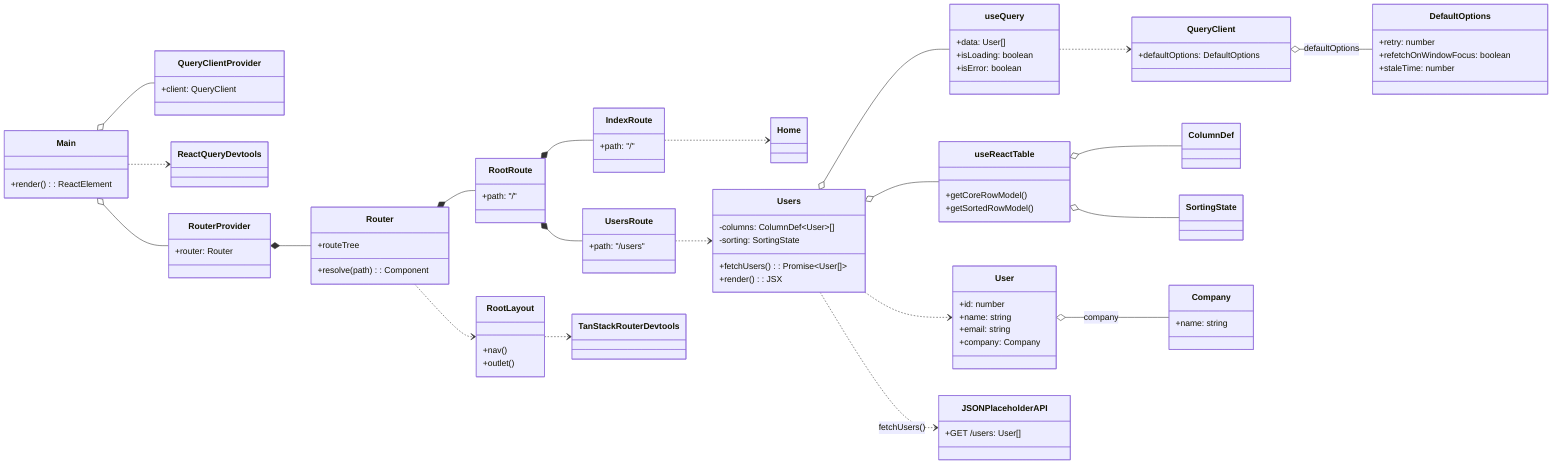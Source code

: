 classDiagram
direction LR

class Main {
  +render(): ReactElement
}

class QueryClientProvider {
  +client: QueryClient
}

class QueryClient {
  %% Mermaidのクラス図では属性の型にオブジェクトリテラル({})は使えないため、
  %% 別クラス(DefaultOptions)として表現する
  +defaultOptions: DefaultOptions
}

class ReactQueryDevtools

class RouterProvider {
  +router: Router
}

class Router {
  +routeTree
  +resolve(path): Component
}

class RootRoute { +path: "/" }
class IndexRoute { +path: "/" }
class UsersRoute { +path: "/users" }

class RootLayout {
  +nav()
  +outlet()
}

class TanStackRouterDevtools

class Home

class Users {
  -columns: ColumnDef~User~[]
  -sorting: SortingState
  +fetchUsers(): Promise~User[]~
  +render(): JSX
}

class useQuery {
  +data: User[]
  +isLoading: boolean
  +isError: boolean
}

class useReactTable {
  +getCoreRowModel()
  +getSortedRowModel()
}

class ColumnDef
class SortingState

class User {
  +id: number
  +name: string
  +email: string
  %% company もオブジェクトリテラルを使わず別クラスへ
  +company: Company
}

class DefaultOptions {
  +retry: number
  +refetchOnWindowFocus: boolean
  +staleTime: number
}

class Company {
  +name: string
}

class JSONPlaceholderAPI {
  +GET /users: User[]
}

Main o-- QueryClientProvider
Main o-- RouterProvider
Main ..> ReactQueryDevtools
RouterProvider *-- Router
Router *-- RootRoute
RootRoute *-- IndexRoute
RootRoute *-- UsersRoute
Router ..> RootLayout
RootLayout ..> TanStackRouterDevtools
IndexRoute ..> Home
UsersRoute ..> Users
Users o-- useQuery
Users o-- useReactTable
useReactTable o-- ColumnDef
useReactTable o-- SortingState
useQuery ..> QueryClient
Users ..> JSONPlaceholderAPI : fetchUsers()
Users ..> User
QueryClient o-- DefaultOptions : defaultOptions
User o-- Company : company
